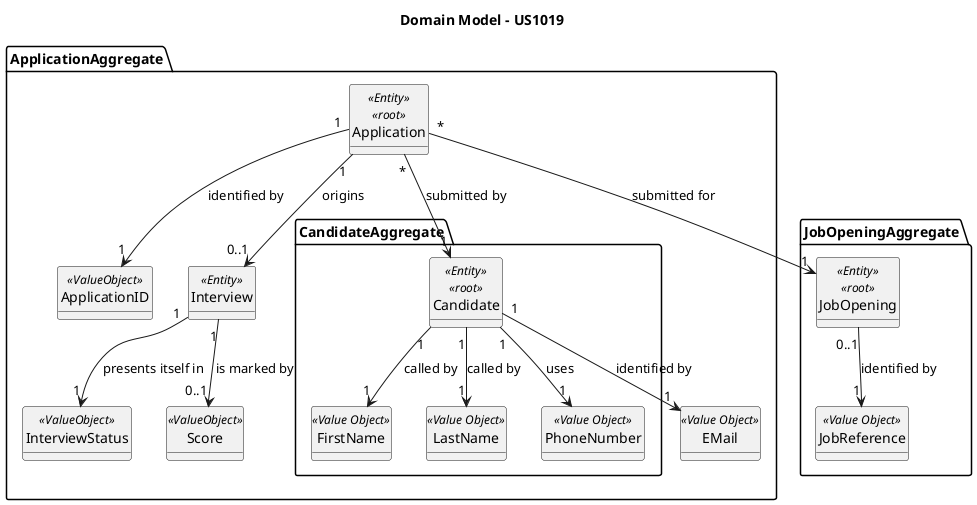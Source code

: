 @startuml
'skinparam linetype ortho
'left to right direction
hide circle
hide methods
title Domain Model - US1019

package JobOpeningAggregate {

class JobOpening <<Entity>> \n <<root>>{
}
class JobReference <<Value Object>> {}

}

package ApplicationAggregate {

class Application <<Entity>> \n <<root>>{}
class ApplicationID <<ValueObject>>{}
class Interview<<Entity>>{}
class Score <<ValueObject>>
class InterviewStatus <<ValueObject>>

package CandidateAggregate {

class Candidate <<Entity>> \n <<root>>{
}
class FirstName <<Value Object>>
class LastName <<Value Object>>
class PhoneNumber <<Value Object>>{}
}

class EMail <<Value Object>>{}


JobOpening "0..1" --> "1" JobReference : identified by


Application "*" --> "1" JobOpening : submitted for
Application "*" --> "1" Candidate : submitted by
Application "1" --> "1" ApplicationID : identified by
Application "1" --> "0..1" Interview : origins


Interview "1" --> "0..1" Score : is marked by
Interview "1" --> "1" InterviewStatus :  presents itself in


Candidate "1" --> "1" EMail : identified by
Candidate "1" --> "1" PhoneNumber : uses
Candidate "1" --> "1" FirstName : called by
Candidate "1" --> "1" LastName : called by

@enduml